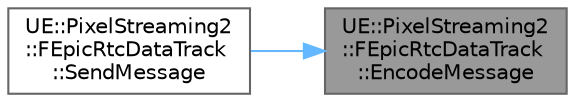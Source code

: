 digraph "UE::PixelStreaming2::FEpicRtcDataTrack::EncodeMessage"
{
 // INTERACTIVE_SVG=YES
 // LATEX_PDF_SIZE
  bgcolor="transparent";
  edge [fontname=Helvetica,fontsize=10,labelfontname=Helvetica,labelfontsize=10];
  node [fontname=Helvetica,fontsize=10,shape=box,height=0.2,width=0.4];
  rankdir="RL";
  Node1 [id="Node000001",label="UE::PixelStreaming2\l::FEpicRtcDataTrack\l::EncodeMessage",height=0.2,width=0.4,color="gray40", fillcolor="grey60", style="filled", fontcolor="black",tooltip=" "];
  Node1 -> Node2 [id="edge1_Node000001_Node000002",dir="back",color="steelblue1",style="solid",tooltip=" "];
  Node2 [id="Node000002",label="UE::PixelStreaming2\l::FEpicRtcDataTrack\l::SendMessage",height=0.2,width=0.4,color="grey40", fillcolor="white", style="filled",URL="$df/d6d/classUE_1_1PixelStreaming2_1_1FEpicRtcDataTrack.html#a84961b4abaf3a4f3da4e70bac18b534a",tooltip="Sends a series of arguments to the data channel with the given type."];
}
